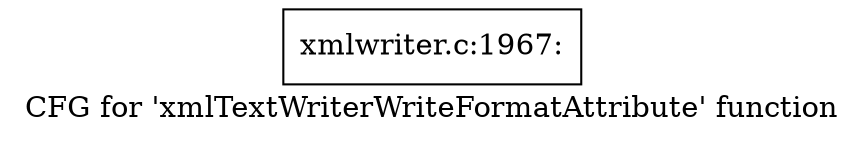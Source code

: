 digraph "CFG for 'xmlTextWriterWriteFormatAttribute' function" {
	label="CFG for 'xmlTextWriterWriteFormatAttribute' function";

	Node0x55d09c608360 [shape=record,label="{xmlwriter.c:1967:}"];
}
